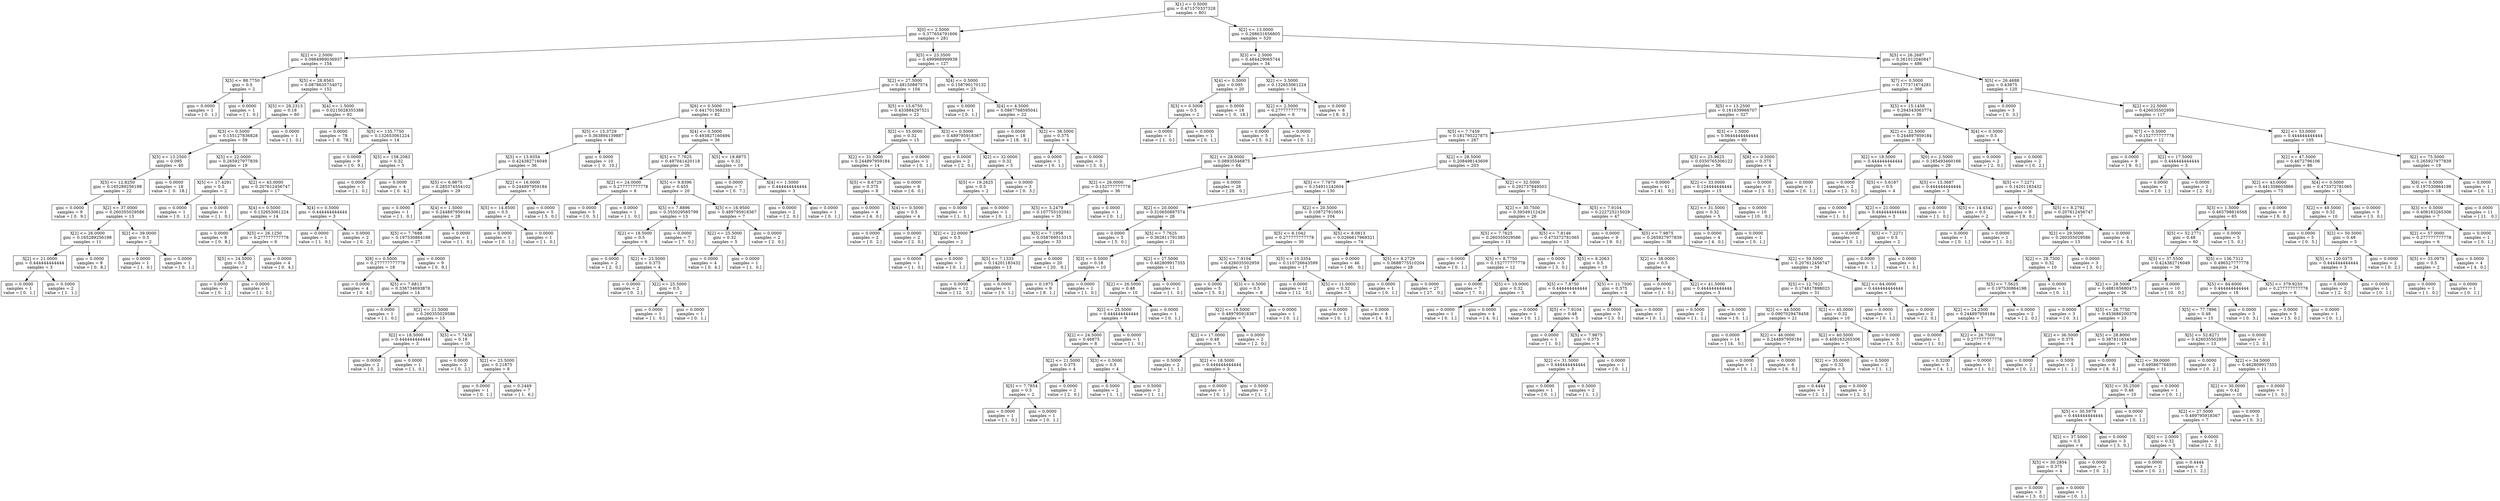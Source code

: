 digraph Tree {
0 [label="X[1] <= 0.5000\ngini = 0.471570337328\nsamples = 801", shape="box"] ;
1 [label="X[0] <= 2.5000\ngini = 0.377654791606\nsamples = 281", shape="box"] ;
0 -> 1 ;
2 [label="X[2] <= 2.5000\ngini = 0.0984989036937\nsamples = 154", shape="box"] ;
1 -> 2 ;
3 [label="X[5] <= 88.7750\ngini = 0.5\nsamples = 2", shape="box"] ;
2 -> 3 ;
4 [label="gini = 0.0000\nsamples = 1\nvalue = [ 0.  1.]", shape="box"] ;
3 -> 4 ;
5 [label="gini = 0.0000\nsamples = 1\nvalue = [ 1.  0.]", shape="box"] ;
3 -> 5 ;
6 [label="X[5] <= 28.8563\ngini = 0.0878635734072\nsamples = 152", shape="box"] ;
2 -> 6 ;
7 [label="X[5] <= 28.2313\ngini = 0.18\nsamples = 60", shape="box"] ;
6 -> 7 ;
8 [label="X[3] <= 0.5000\ngini = 0.155127836828\nsamples = 59", shape="box"] ;
7 -> 8 ;
9 [label="X[5] <= 13.2500\ngini = 0.095\nsamples = 40", shape="box"] ;
8 -> 9 ;
10 [label="X[5] <= 12.8250\ngini = 0.165289256198\nsamples = 22", shape="box"] ;
9 -> 10 ;
11 [label="gini = 0.0000\nsamples = 9\nvalue = [ 0.  9.]", shape="box"] ;
10 -> 11 ;
12 [label="X[2] <= 37.0000\ngini = 0.260355029586\nsamples = 13", shape="box"] ;
10 -> 12 ;
13 [label="X[2] <= 26.0000\ngini = 0.165289256198\nsamples = 11", shape="box"] ;
12 -> 13 ;
14 [label="X[2] <= 21.0000\ngini = 0.444444444444\nsamples = 3", shape="box"] ;
13 -> 14 ;
15 [label="gini = 0.0000\nsamples = 1\nvalue = [ 0.  1.]", shape="box"] ;
14 -> 15 ;
16 [label="gini = 0.5000\nsamples = 2\nvalue = [ 1.  1.]", shape="box"] ;
14 -> 16 ;
17 [label="gini = 0.0000\nsamples = 8\nvalue = [ 0.  8.]", shape="box"] ;
13 -> 17 ;
18 [label="X[2] <= 39.0000\ngini = 0.5\nsamples = 2", shape="box"] ;
12 -> 18 ;
19 [label="gini = 0.0000\nsamples = 1\nvalue = [ 1.  0.]", shape="box"] ;
18 -> 19 ;
20 [label="gini = 0.0000\nsamples = 1\nvalue = [ 0.  1.]", shape="box"] ;
18 -> 20 ;
21 [label="gini = 0.0000\nsamples = 18\nvalue = [  0.  18.]", shape="box"] ;
9 -> 21 ;
22 [label="X[5] <= 22.0000\ngini = 0.265927977839\nsamples = 19", shape="box"] ;
8 -> 22 ;
23 [label="X[5] <= 17.4291\ngini = 0.5\nsamples = 2", shape="box"] ;
22 -> 23 ;
24 [label="gini = 0.0000\nsamples = 1\nvalue = [ 0.  1.]", shape="box"] ;
23 -> 24 ;
25 [label="gini = 0.0000\nsamples = 1\nvalue = [ 1.  0.]", shape="box"] ;
23 -> 25 ;
26 [label="X[2] <= 43.0000\ngini = 0.207612456747\nsamples = 17", shape="box"] ;
22 -> 26 ;
27 [label="X[4] <= 0.5000\ngini = 0.132653061224\nsamples = 14", shape="box"] ;
26 -> 27 ;
28 [label="gini = 0.0000\nsamples = 8\nvalue = [ 0.  8.]", shape="box"] ;
27 -> 28 ;
29 [label="X[5] <= 26.1250\ngini = 0.277777777778\nsamples = 6", shape="box"] ;
27 -> 29 ;
30 [label="X[5] <= 24.5000\ngini = 0.5\nsamples = 2", shape="box"] ;
29 -> 30 ;
31 [label="gini = 0.0000\nsamples = 1\nvalue = [ 0.  1.]", shape="box"] ;
30 -> 31 ;
32 [label="gini = 0.0000\nsamples = 1\nvalue = [ 1.  0.]", shape="box"] ;
30 -> 32 ;
33 [label="gini = 0.0000\nsamples = 4\nvalue = [ 0.  4.]", shape="box"] ;
29 -> 33 ;
34 [label="X[4] <= 0.5000\ngini = 0.444444444444\nsamples = 3", shape="box"] ;
26 -> 34 ;
35 [label="gini = 0.0000\nsamples = 1\nvalue = [ 1.  0.]", shape="box"] ;
34 -> 35 ;
36 [label="gini = 0.0000\nsamples = 2\nvalue = [ 0.  2.]", shape="box"] ;
34 -> 36 ;
37 [label="gini = 0.0000\nsamples = 1\nvalue = [ 1.  0.]", shape="box"] ;
7 -> 37 ;
38 [label="X[4] <= 1.5000\ngini = 0.0215028355388\nsamples = 92", shape="box"] ;
6 -> 38 ;
39 [label="gini = 0.0000\nsamples = 78\nvalue = [  0.  78.]", shape="box"] ;
38 -> 39 ;
40 [label="X[5] <= 135.7750\ngini = 0.132653061224\nsamples = 14", shape="box"] ;
38 -> 40 ;
41 [label="gini = 0.0000\nsamples = 9\nvalue = [ 0.  9.]", shape="box"] ;
40 -> 41 ;
42 [label="X[5] <= 158.2083\ngini = 0.32\nsamples = 5", shape="box"] ;
40 -> 42 ;
43 [label="gini = 0.0000\nsamples = 1\nvalue = [ 1.  0.]", shape="box"] ;
42 -> 43 ;
44 [label="gini = 0.0000\nsamples = 4\nvalue = [ 0.  4.]", shape="box"] ;
42 -> 44 ;
45 [label="X[5] <= 23.3500\ngini = 0.499968999938\nsamples = 127", shape="box"] ;
1 -> 45 ;
46 [label="X[2] <= 27.5000\ngini = 0.48150887574\nsamples = 104", shape="box"] ;
45 -> 46 ;
47 [label="X[6] <= 0.5000\ngini = 0.441701368233\nsamples = 82", shape="box"] ;
46 -> 47 ;
48 [label="X[5] <= 15.3729\ngini = 0.363894139887\nsamples = 46", shape="box"] ;
47 -> 48 ;
49 [label="X[5] <= 13.9354\ngini = 0.424382716049\nsamples = 36", shape="box"] ;
48 -> 49 ;
50 [label="X[5] <= 6.9875\ngini = 0.285374554102\nsamples = 29", shape="box"] ;
49 -> 50 ;
51 [label="gini = 0.0000\nsamples = 1\nvalue = [ 1.  0.]", shape="box"] ;
50 -> 51 ;
52 [label="X[4] <= 1.5000\ngini = 0.244897959184\nsamples = 28", shape="box"] ;
50 -> 52 ;
53 [label="X[5] <= 7.7688\ngini = 0.197530864198\nsamples = 27", shape="box"] ;
52 -> 53 ;
54 [label="X[8] <= 0.5000\ngini = 0.277777777778\nsamples = 18", shape="box"] ;
53 -> 54 ;
55 [label="gini = 0.0000\nsamples = 4\nvalue = [ 0.  4.]", shape="box"] ;
54 -> 55 ;
56 [label="X[5] <= 7.6813\ngini = 0.336734693878\nsamples = 14", shape="box"] ;
54 -> 56 ;
57 [label="gini = 0.0000\nsamples = 1\nvalue = [ 1.  0.]", shape="box"] ;
56 -> 57 ;
58 [label="X[2] <= 21.5000\ngini = 0.260355029586\nsamples = 13", shape="box"] ;
56 -> 58 ;
59 [label="X[2] <= 18.5000\ngini = 0.444444444444\nsamples = 3", shape="box"] ;
58 -> 59 ;
60 [label="gini = 0.0000\nsamples = 2\nvalue = [ 0.  2.]", shape="box"] ;
59 -> 60 ;
61 [label="gini = 0.0000\nsamples = 1\nvalue = [ 1.  0.]", shape="box"] ;
59 -> 61 ;
62 [label="X[5] <= 7.7438\ngini = 0.18\nsamples = 10", shape="box"] ;
58 -> 62 ;
63 [label="gini = 0.0000\nsamples = 2\nvalue = [ 0.  2.]", shape="box"] ;
62 -> 63 ;
64 [label="X[2] <= 23.5000\ngini = 0.21875\nsamples = 8", shape="box"] ;
62 -> 64 ;
65 [label="gini = 0.0000\nsamples = 1\nvalue = [ 0.  1.]", shape="box"] ;
64 -> 65 ;
66 [label="gini = 0.2449\nsamples = 7\nvalue = [ 1.  6.]", shape="box"] ;
64 -> 66 ;
67 [label="gini = 0.0000\nsamples = 9\nvalue = [ 0.  9.]", shape="box"] ;
53 -> 67 ;
68 [label="gini = 0.0000\nsamples = 1\nvalue = [ 1.  0.]", shape="box"] ;
52 -> 68 ;
69 [label="X[2] <= 16.0000\ngini = 0.244897959184\nsamples = 7", shape="box"] ;
49 -> 69 ;
70 [label="X[5] <= 14.8500\ngini = 0.5\nsamples = 2", shape="box"] ;
69 -> 70 ;
71 [label="gini = 0.0000\nsamples = 1\nvalue = [ 0.  1.]", shape="box"] ;
70 -> 71 ;
72 [label="gini = 0.0000\nsamples = 1\nvalue = [ 1.  0.]", shape="box"] ;
70 -> 72 ;
73 [label="gini = 0.0000\nsamples = 5\nvalue = [ 5.  0.]", shape="box"] ;
69 -> 73 ;
74 [label="gini = 0.0000\nsamples = 10\nvalue = [  0.  10.]", shape="box"] ;
48 -> 74 ;
75 [label="X[4] <= 0.5000\ngini = 0.493827160494\nsamples = 36", shape="box"] ;
47 -> 75 ;
76 [label="X[5] <= 7.7625\ngini = 0.497041420118\nsamples = 26", shape="box"] ;
75 -> 76 ;
77 [label="X[2] <= 24.0000\ngini = 0.277777777778\nsamples = 6", shape="box"] ;
76 -> 77 ;
78 [label="gini = 0.0000\nsamples = 5\nvalue = [ 0.  5.]", shape="box"] ;
77 -> 78 ;
79 [label="gini = 0.0000\nsamples = 1\nvalue = [ 1.  0.]", shape="box"] ;
77 -> 79 ;
80 [label="X[5] <= 9.8396\ngini = 0.455\nsamples = 20", shape="box"] ;
76 -> 80 ;
81 [label="X[5] <= 7.8896\ngini = 0.355029585799\nsamples = 13", shape="box"] ;
80 -> 81 ;
82 [label="X[2] <= 18.5000\ngini = 0.5\nsamples = 6", shape="box"] ;
81 -> 82 ;
83 [label="gini = 0.0000\nsamples = 2\nvalue = [ 2.  0.]", shape="box"] ;
82 -> 83 ;
84 [label="X[2] <= 23.5000\ngini = 0.375\nsamples = 4", shape="box"] ;
82 -> 84 ;
85 [label="gini = 0.0000\nsamples = 2\nvalue = [ 0.  2.]", shape="box"] ;
84 -> 85 ;
86 [label="X[2] <= 25.5000\ngini = 0.5\nsamples = 2", shape="box"] ;
84 -> 86 ;
87 [label="gini = 0.0000\nsamples = 1\nvalue = [ 1.  0.]", shape="box"] ;
86 -> 87 ;
88 [label="gini = 0.0000\nsamples = 1\nvalue = [ 0.  1.]", shape="box"] ;
86 -> 88 ;
89 [label="gini = 0.0000\nsamples = 7\nvalue = [ 7.  0.]", shape="box"] ;
81 -> 89 ;
90 [label="X[5] <= 16.9500\ngini = 0.489795918367\nsamples = 7", shape="box"] ;
80 -> 90 ;
91 [label="X[2] <= 25.5000\ngini = 0.32\nsamples = 5", shape="box"] ;
90 -> 91 ;
92 [label="gini = 0.0000\nsamples = 4\nvalue = [ 0.  4.]", shape="box"] ;
91 -> 92 ;
93 [label="gini = 0.0000\nsamples = 1\nvalue = [ 1.  0.]", shape="box"] ;
91 -> 93 ;
94 [label="gini = 0.0000\nsamples = 2\nvalue = [ 2.  0.]", shape="box"] ;
90 -> 94 ;
95 [label="X[5] <= 18.8875\ngini = 0.32\nsamples = 10", shape="box"] ;
75 -> 95 ;
96 [label="gini = 0.0000\nsamples = 7\nvalue = [ 0.  7.]", shape="box"] ;
95 -> 96 ;
97 [label="X[4] <= 1.5000\ngini = 0.444444444444\nsamples = 3", shape="box"] ;
95 -> 97 ;
98 [label="gini = 0.0000\nsamples = 2\nvalue = [ 2.  0.]", shape="box"] ;
97 -> 98 ;
99 [label="gini = 0.0000\nsamples = 1\nvalue = [ 0.  1.]", shape="box"] ;
97 -> 99 ;
100 [label="X[5] <= 15.6750\ngini = 0.433884297521\nsamples = 22", shape="box"] ;
46 -> 100 ;
101 [label="X[2] <= 55.0000\ngini = 0.32\nsamples = 15", shape="box"] ;
100 -> 101 ;
102 [label="X[2] <= 31.5000\ngini = 0.244897959184\nsamples = 14", shape="box"] ;
101 -> 102 ;
103 [label="X[5] <= 8.6729\ngini = 0.375\nsamples = 8", shape="box"] ;
102 -> 103 ;
104 [label="gini = 0.0000\nsamples = 4\nvalue = [ 4.  0.]", shape="box"] ;
103 -> 104 ;
105 [label="X[4] <= 0.5000\ngini = 0.5\nsamples = 4", shape="box"] ;
103 -> 105 ;
106 [label="gini = 0.0000\nsamples = 2\nvalue = [ 0.  2.]", shape="box"] ;
105 -> 106 ;
107 [label="gini = 0.0000\nsamples = 2\nvalue = [ 2.  0.]", shape="box"] ;
105 -> 107 ;
108 [label="gini = 0.0000\nsamples = 6\nvalue = [ 6.  0.]", shape="box"] ;
102 -> 108 ;
109 [label="gini = 0.0000\nsamples = 1\nvalue = [ 0.  1.]", shape="box"] ;
101 -> 109 ;
110 [label="X[3] <= 0.5000\ngini = 0.489795918367\nsamples = 7", shape="box"] ;
100 -> 110 ;
111 [label="gini = 0.0000\nsamples = 2\nvalue = [ 2.  0.]", shape="box"] ;
110 -> 111 ;
112 [label="X[2] <= 32.0000\ngini = 0.32\nsamples = 5", shape="box"] ;
110 -> 112 ;
113 [label="X[5] <= 19.2625\ngini = 0.5\nsamples = 2", shape="box"] ;
112 -> 113 ;
114 [label="gini = 0.0000\nsamples = 1\nvalue = [ 1.  0.]", shape="box"] ;
113 -> 114 ;
115 [label="gini = 0.0000\nsamples = 1\nvalue = [ 0.  1.]", shape="box"] ;
113 -> 115 ;
116 [label="gini = 0.0000\nsamples = 3\nvalue = [ 0.  3.]", shape="box"] ;
112 -> 116 ;
117 [label="X[4] <= 0.5000\ngini = 0.158790170132\nsamples = 23", shape="box"] ;
45 -> 117 ;
118 [label="gini = 0.0000\nsamples = 1\nvalue = [ 0.  1.]", shape="box"] ;
117 -> 118 ;
119 [label="X[4] <= 4.5000\ngini = 0.0867768595041\nsamples = 22", shape="box"] ;
117 -> 119 ;
120 [label="gini = 0.0000\nsamples = 18\nvalue = [ 18.   0.]", shape="box"] ;
119 -> 120 ;
121 [label="X[2] <= 38.5000\ngini = 0.375\nsamples = 4", shape="box"] ;
119 -> 121 ;
122 [label="gini = 0.0000\nsamples = 1\nvalue = [ 0.  1.]", shape="box"] ;
121 -> 122 ;
123 [label="gini = 0.0000\nsamples = 3\nvalue = [ 3.  0.]", shape="box"] ;
121 -> 123 ;
124 [label="X[2] <= 13.0000\ngini = 0.298631656805\nsamples = 520", shape="box"] ;
0 -> 124 ;
125 [label="X[3] <= 2.5000\ngini = 0.484429065744\nsamples = 34", shape="box"] ;
124 -> 125 ;
126 [label="X[4] <= 0.5000\ngini = 0.095\nsamples = 20", shape="box"] ;
125 -> 126 ;
127 [label="X[3] <= 0.5000\ngini = 0.5\nsamples = 2", shape="box"] ;
126 -> 127 ;
128 [label="gini = 0.0000\nsamples = 1\nvalue = [ 1.  0.]", shape="box"] ;
127 -> 128 ;
129 [label="gini = 0.0000\nsamples = 1\nvalue = [ 0.  1.]", shape="box"] ;
127 -> 129 ;
130 [label="gini = 0.0000\nsamples = 18\nvalue = [  0.  18.]", shape="box"] ;
126 -> 130 ;
131 [label="X[2] <= 3.5000\ngini = 0.132653061224\nsamples = 14", shape="box"] ;
125 -> 131 ;
132 [label="X[2] <= 2.5000\ngini = 0.277777777778\nsamples = 6", shape="box"] ;
131 -> 132 ;
133 [label="gini = 0.0000\nsamples = 5\nvalue = [ 5.  0.]", shape="box"] ;
132 -> 133 ;
134 [label="gini = 0.0000\nsamples = 1\nvalue = [ 0.  1.]", shape="box"] ;
132 -> 134 ;
135 [label="gini = 0.0000\nsamples = 8\nvalue = [ 8.  0.]", shape="box"] ;
131 -> 135 ;
136 [label="X[5] <= 26.2687\ngini = 0.261012040847\nsamples = 486", shape="box"] ;
124 -> 136 ;
137 [label="X[7] <= 0.5000\ngini = 0.177371674281\nsamples = 366", shape="box"] ;
136 -> 137 ;
138 [label="X[5] <= 13.2500\ngini = 0.161639966707\nsamples = 327", shape="box"] ;
137 -> 138 ;
139 [label="X[5] <= 7.7459\ngini = 0.181795227875\nsamples = 267", shape="box"] ;
138 -> 139 ;
140 [label="X[2] <= 28.0000\ngini = 0.08935546875\nsamples = 64", shape="box"] ;
139 -> 140 ;
141 [label="X[2] <= 26.0000\ngini = 0.152777777778\nsamples = 36", shape="box"] ;
140 -> 141 ;
142 [label="X[5] <= 3.2479\ngini = 0.107755102041\nsamples = 35", shape="box"] ;
141 -> 142 ;
143 [label="X[2] <= 22.0000\ngini = 0.5\nsamples = 2", shape="box"] ;
142 -> 143 ;
144 [label="gini = 0.0000\nsamples = 1\nvalue = [ 1.  0.]", shape="box"] ;
143 -> 144 ;
145 [label="gini = 0.0000\nsamples = 1\nvalue = [ 0.  1.]", shape="box"] ;
143 -> 145 ;
146 [label="X[5] <= 7.1958\ngini = 0.058769513315\nsamples = 33", shape="box"] ;
142 -> 146 ;
147 [label="X[5] <= 7.1333\ngini = 0.14201183432\nsamples = 13", shape="box"] ;
146 -> 147 ;
148 [label="gini = 0.0000\nsamples = 12\nvalue = [ 12.   0.]", shape="box"] ;
147 -> 148 ;
149 [label="gini = 0.0000\nsamples = 1\nvalue = [ 0.  1.]", shape="box"] ;
147 -> 149 ;
150 [label="gini = 0.0000\nsamples = 20\nvalue = [ 20.   0.]", shape="box"] ;
146 -> 150 ;
151 [label="gini = 0.0000\nsamples = 1\nvalue = [ 0.  1.]", shape="box"] ;
141 -> 151 ;
152 [label="gini = 0.0000\nsamples = 28\nvalue = [ 28.   0.]", shape="box"] ;
140 -> 152 ;
153 [label="X[2] <= 28.5000\ngini = 0.208498143609\nsamples = 203", shape="box"] ;
139 -> 153 ;
154 [label="X[5] <= 7.7979\ngini = 0.154911242604\nsamples = 130", shape="box"] ;
153 -> 154 ;
155 [label="X[2] <= 20.0000\ngini = 0.310650887574\nsamples = 26", shape="box"] ;
154 -> 155 ;
156 [label="gini = 0.0000\nsamples = 5\nvalue = [ 5.  0.]", shape="box"] ;
155 -> 156 ;
157 [label="X[5] <= 7.7625\ngini = 0.362811791383\nsamples = 21", shape="box"] ;
155 -> 157 ;
158 [label="X[3] <= 0.5000\ngini = 0.18\nsamples = 10", shape="box"] ;
157 -> 158 ;
159 [label="gini = 0.1975\nsamples = 9\nvalue = [ 8.  1.]", shape="box"] ;
158 -> 159 ;
160 [label="gini = 0.0000\nsamples = 1\nvalue = [ 1.  0.]", shape="box"] ;
158 -> 160 ;
161 [label="X[2] <= 27.5000\ngini = 0.462809917355\nsamples = 11", shape="box"] ;
157 -> 161 ;
162 [label="X[2] <= 26.5000\ngini = 0.48\nsamples = 10", shape="box"] ;
161 -> 162 ;
163 [label="X[2] <= 25.5000\ngini = 0.444444444444\nsamples = 9", shape="box"] ;
162 -> 163 ;
164 [label="X[2] <= 24.5000\ngini = 0.46875\nsamples = 8", shape="box"] ;
163 -> 164 ;
165 [label="X[2] <= 21.5000\ngini = 0.375\nsamples = 4", shape="box"] ;
164 -> 165 ;
166 [label="X[5] <= 7.7854\ngini = 0.5\nsamples = 2", shape="box"] ;
165 -> 166 ;
167 [label="gini = 0.0000\nsamples = 1\nvalue = [ 1.  0.]", shape="box"] ;
166 -> 167 ;
168 [label="gini = 0.0000\nsamples = 1\nvalue = [ 0.  1.]", shape="box"] ;
166 -> 168 ;
169 [label="gini = 0.0000\nsamples = 2\nvalue = [ 2.  0.]", shape="box"] ;
165 -> 169 ;
170 [label="X[3] <= 0.5000\ngini = 0.5\nsamples = 4", shape="box"] ;
164 -> 170 ;
171 [label="gini = 0.5000\nsamples = 2\nvalue = [ 1.  1.]", shape="box"] ;
170 -> 171 ;
172 [label="gini = 0.5000\nsamples = 2\nvalue = [ 1.  1.]", shape="box"] ;
170 -> 172 ;
173 [label="gini = 0.0000\nsamples = 1\nvalue = [ 1.  0.]", shape="box"] ;
163 -> 173 ;
174 [label="gini = 0.0000\nsamples = 1\nvalue = [ 0.  1.]", shape="box"] ;
162 -> 174 ;
175 [label="gini = 0.0000\nsamples = 1\nvalue = [ 1.  0.]", shape="box"] ;
161 -> 175 ;
176 [label="X[2] <= 20.5000\ngini = 0.108727810651\nsamples = 104", shape="box"] ;
154 -> 176 ;
177 [label="X[5] <= 8.1042\ngini = 0.277777777778\nsamples = 30", shape="box"] ;
176 -> 177 ;
178 [label="X[5] <= 7.9104\ngini = 0.426035502959\nsamples = 13", shape="box"] ;
177 -> 178 ;
179 [label="gini = 0.0000\nsamples = 5\nvalue = [ 5.  0.]", shape="box"] ;
178 -> 179 ;
180 [label="X[3] <= 0.5000\ngini = 0.5\nsamples = 8", shape="box"] ;
178 -> 180 ;
181 [label="X[2] <= 19.5000\ngini = 0.489795918367\nsamples = 7", shape="box"] ;
180 -> 181 ;
182 [label="X[2] <= 17.0000\ngini = 0.48\nsamples = 5", shape="box"] ;
181 -> 182 ;
183 [label="gini = 0.5000\nsamples = 2\nvalue = [ 1.  1.]", shape="box"] ;
182 -> 183 ;
184 [label="X[2] <= 18.5000\ngini = 0.444444444444\nsamples = 3", shape="box"] ;
182 -> 184 ;
185 [label="gini = 0.0000\nsamples = 1\nvalue = [ 0.  1.]", shape="box"] ;
184 -> 185 ;
186 [label="gini = 0.5000\nsamples = 2\nvalue = [ 1.  1.]", shape="box"] ;
184 -> 186 ;
187 [label="gini = 0.0000\nsamples = 2\nvalue = [ 2.  0.]", shape="box"] ;
181 -> 187 ;
188 [label="gini = 0.0000\nsamples = 1\nvalue = [ 0.  1.]", shape="box"] ;
180 -> 188 ;
189 [label="X[5] <= 10.3354\ngini = 0.110726643599\nsamples = 17", shape="box"] ;
177 -> 189 ;
190 [label="gini = 0.0000\nsamples = 12\nvalue = [ 12.   0.]", shape="box"] ;
189 -> 190 ;
191 [label="X[5] <= 11.0000\ngini = 0.32\nsamples = 5", shape="box"] ;
189 -> 191 ;
192 [label="gini = 0.0000\nsamples = 1\nvalue = [ 0.  1.]", shape="box"] ;
191 -> 192 ;
193 [label="gini = 0.0000\nsamples = 4\nvalue = [ 4.  0.]", shape="box"] ;
191 -> 193 ;
194 [label="X[5] <= 8.0813\ngini = 0.0266617969321\nsamples = 74", shape="box"] ;
176 -> 194 ;
195 [label="gini = 0.0000\nsamples = 46\nvalue = [ 46.   0.]", shape="box"] ;
194 -> 195 ;
196 [label="X[5] <= 8.2729\ngini = 0.0688775510204\nsamples = 28", shape="box"] ;
194 -> 196 ;
197 [label="gini = 0.0000\nsamples = 1\nvalue = [ 0.  1.]", shape="box"] ;
196 -> 197 ;
198 [label="gini = 0.0000\nsamples = 27\nvalue = [ 27.   0.]", shape="box"] ;
196 -> 198 ;
199 [label="X[2] <= 32.5000\ngini = 0.292737849503\nsamples = 73", shape="box"] ;
153 -> 199 ;
200 [label="X[2] <= 30.7500\ngini = 0.39349112426\nsamples = 26", shape="box"] ;
199 -> 200 ;
201 [label="X[5] <= 7.7625\ngini = 0.260355029586\nsamples = 13", shape="box"] ;
200 -> 201 ;
202 [label="gini = 0.0000\nsamples = 1\nvalue = [ 0.  1.]", shape="box"] ;
201 -> 202 ;
203 [label="X[5] <= 8.7750\ngini = 0.152777777778\nsamples = 12", shape="box"] ;
201 -> 203 ;
204 [label="gini = 0.0000\nsamples = 7\nvalue = [ 7.  0.]", shape="box"] ;
203 -> 204 ;
205 [label="X[5] <= 10.0000\ngini = 0.32\nsamples = 5", shape="box"] ;
203 -> 205 ;
206 [label="gini = 0.0000\nsamples = 1\nvalue = [ 0.  1.]", shape="box"] ;
205 -> 206 ;
207 [label="gini = 0.0000\nsamples = 4\nvalue = [ 4.  0.]", shape="box"] ;
205 -> 207 ;
208 [label="X[5] <= 7.8146\ngini = 0.473372781065\nsamples = 13", shape="box"] ;
200 -> 208 ;
209 [label="gini = 0.0000\nsamples = 3\nvalue = [ 3.  0.]", shape="box"] ;
208 -> 209 ;
210 [label="X[5] <= 8.2063\ngini = 0.5\nsamples = 10", shape="box"] ;
208 -> 210 ;
211 [label="X[5] <= 7.8750\ngini = 0.444444444444\nsamples = 6", shape="box"] ;
210 -> 211 ;
212 [label="gini = 0.0000\nsamples = 1\nvalue = [ 0.  1.]", shape="box"] ;
211 -> 212 ;
213 [label="X[5] <= 7.9104\ngini = 0.48\nsamples = 5", shape="box"] ;
211 -> 213 ;
214 [label="gini = 0.0000\nsamples = 1\nvalue = [ 1.  0.]", shape="box"] ;
213 -> 214 ;
215 [label="X[5] <= 7.9875\ngini = 0.375\nsamples = 4", shape="box"] ;
213 -> 215 ;
216 [label="X[2] <= 31.5000\ngini = 0.444444444444\nsamples = 3", shape="box"] ;
215 -> 216 ;
217 [label="gini = 0.0000\nsamples = 1\nvalue = [ 0.  1.]", shape="box"] ;
216 -> 217 ;
218 [label="gini = 0.5000\nsamples = 2\nvalue = [ 1.  1.]", shape="box"] ;
216 -> 218 ;
219 [label="gini = 0.0000\nsamples = 1\nvalue = [ 0.  1.]", shape="box"] ;
215 -> 219 ;
220 [label="X[5] <= 11.7500\ngini = 0.375\nsamples = 4", shape="box"] ;
210 -> 220 ;
221 [label="gini = 0.0000\nsamples = 3\nvalue = [ 3.  0.]", shape="box"] ;
220 -> 221 ;
222 [label="gini = 0.0000\nsamples = 1\nvalue = [ 0.  1.]", shape="box"] ;
220 -> 222 ;
223 [label="X[5] <= 7.9104\ngini = 0.222725215029\nsamples = 47", shape="box"] ;
199 -> 223 ;
224 [label="gini = 0.0000\nsamples = 9\nvalue = [ 9.  0.]", shape="box"] ;
223 -> 224 ;
225 [label="X[5] <= 7.9875\ngini = 0.265927977839\nsamples = 38", shape="box"] ;
223 -> 225 ;
226 [label="X[2] <= 38.0000\ngini = 0.5\nsamples = 4", shape="box"] ;
225 -> 226 ;
227 [label="gini = 0.0000\nsamples = 1\nvalue = [ 1.  0.]", shape="box"] ;
226 -> 227 ;
228 [label="X[2] <= 41.5000\ngini = 0.444444444444\nsamples = 3", shape="box"] ;
226 -> 228 ;
229 [label="gini = 0.5000\nsamples = 2\nvalue = [ 1.  1.]", shape="box"] ;
228 -> 229 ;
230 [label="gini = 0.0000\nsamples = 1\nvalue = [ 0.  1.]", shape="box"] ;
228 -> 230 ;
231 [label="X[2] <= 59.5000\ngini = 0.207612456747\nsamples = 34", shape="box"] ;
225 -> 231 ;
232 [label="X[5] <= 12.7625\ngini = 0.174817898023\nsamples = 31", shape="box"] ;
231 -> 232 ;
233 [label="X[2] <= 44.5000\ngini = 0.0907029478458\nsamples = 21", shape="box"] ;
232 -> 233 ;
234 [label="gini = 0.0000\nsamples = 14\nvalue = [ 14.   0.]", shape="box"] ;
233 -> 234 ;
235 [label="X[2] <= 46.0000\ngini = 0.244897959184\nsamples = 7", shape="box"] ;
233 -> 235 ;
236 [label="gini = 0.0000\nsamples = 1\nvalue = [ 0.  1.]", shape="box"] ;
235 -> 236 ;
237 [label="gini = 0.0000\nsamples = 6\nvalue = [ 6.  0.]", shape="box"] ;
235 -> 237 ;
238 [label="X[2] <= 45.0000\ngini = 0.32\nsamples = 10", shape="box"] ;
232 -> 238 ;
239 [label="X[2] <= 40.5000\ngini = 0.408163265306\nsamples = 7", shape="box"] ;
238 -> 239 ;
240 [label="X[2] <= 35.0000\ngini = 0.32\nsamples = 5", shape="box"] ;
239 -> 240 ;
241 [label="gini = 0.4444\nsamples = 3\nvalue = [ 2.  1.]", shape="box"] ;
240 -> 241 ;
242 [label="gini = 0.0000\nsamples = 2\nvalue = [ 2.  0.]", shape="box"] ;
240 -> 242 ;
243 [label="gini = 0.5000\nsamples = 2\nvalue = [ 1.  1.]", shape="box"] ;
239 -> 243 ;
244 [label="gini = 0.0000\nsamples = 3\nvalue = [ 3.  0.]", shape="box"] ;
238 -> 244 ;
245 [label="X[2] <= 64.0000\ngini = 0.444444444444\nsamples = 3", shape="box"] ;
231 -> 245 ;
246 [label="gini = 0.0000\nsamples = 1\nvalue = [ 0.  1.]", shape="box"] ;
245 -> 246 ;
247 [label="gini = 0.0000\nsamples = 2\nvalue = [ 2.  0.]", shape="box"] ;
245 -> 247 ;
248 [label="X[3] <= 1.5000\ngini = 0.0644444444444\nsamples = 60", shape="box"] ;
138 -> 248 ;
249 [label="X[5] <= 25.9625\ngini = 0.0350765306122\nsamples = 56", shape="box"] ;
248 -> 249 ;
250 [label="gini = 0.0000\nsamples = 41\nvalue = [ 41.   0.]", shape="box"] ;
249 -> 250 ;
251 [label="X[2] <= 33.0000\ngini = 0.124444444444\nsamples = 15", shape="box"] ;
249 -> 251 ;
252 [label="X[2] <= 31.5000\ngini = 0.32\nsamples = 5", shape="box"] ;
251 -> 252 ;
253 [label="gini = 0.0000\nsamples = 4\nvalue = [ 4.  0.]", shape="box"] ;
252 -> 253 ;
254 [label="gini = 0.0000\nsamples = 1\nvalue = [ 0.  1.]", shape="box"] ;
252 -> 254 ;
255 [label="gini = 0.0000\nsamples = 10\nvalue = [ 10.   0.]", shape="box"] ;
251 -> 255 ;
256 [label="X[8] <= 0.5000\ngini = 0.375\nsamples = 4", shape="box"] ;
248 -> 256 ;
257 [label="gini = 0.0000\nsamples = 3\nvalue = [ 3.  0.]", shape="box"] ;
256 -> 257 ;
258 [label="gini = 0.0000\nsamples = 1\nvalue = [ 0.  1.]", shape="box"] ;
256 -> 258 ;
259 [label="X[5] <= 15.1458\ngini = 0.294543063774\nsamples = 39", shape="box"] ;
137 -> 259 ;
260 [label="X[2] <= 22.5000\ngini = 0.244897959184\nsamples = 35", shape="box"] ;
259 -> 260 ;
261 [label="X[2] <= 18.5000\ngini = 0.444444444444\nsamples = 6", shape="box"] ;
260 -> 261 ;
262 [label="gini = 0.0000\nsamples = 2\nvalue = [ 2.  0.]", shape="box"] ;
261 -> 262 ;
263 [label="X[5] <= 5.6187\ngini = 0.5\nsamples = 4", shape="box"] ;
261 -> 263 ;
264 [label="gini = 0.0000\nsamples = 1\nvalue = [ 1.  0.]", shape="box"] ;
263 -> 264 ;
265 [label="X[2] <= 21.0000\ngini = 0.444444444444\nsamples = 3", shape="box"] ;
263 -> 265 ;
266 [label="gini = 0.0000\nsamples = 1\nvalue = [ 0.  1.]", shape="box"] ;
265 -> 266 ;
267 [label="X[5] <= 7.2271\ngini = 0.5\nsamples = 2", shape="box"] ;
265 -> 267 ;
268 [label="gini = 0.0000\nsamples = 1\nvalue = [ 0.  1.]", shape="box"] ;
267 -> 268 ;
269 [label="gini = 0.0000\nsamples = 1\nvalue = [ 1.  0.]", shape="box"] ;
267 -> 269 ;
270 [label="X[0] <= 2.5000\ngini = 0.185493460166\nsamples = 29", shape="box"] ;
260 -> 270 ;
271 [label="X[5] <= 13.3687\ngini = 0.444444444444\nsamples = 3", shape="box"] ;
270 -> 271 ;
272 [label="gini = 0.0000\nsamples = 1\nvalue = [ 1.  0.]", shape="box"] ;
271 -> 272 ;
273 [label="X[5] <= 14.4542\ngini = 0.5\nsamples = 2", shape="box"] ;
271 -> 273 ;
274 [label="gini = 0.0000\nsamples = 1\nvalue = [ 0.  1.]", shape="box"] ;
273 -> 274 ;
275 [label="gini = 0.0000\nsamples = 1\nvalue = [ 1.  0.]", shape="box"] ;
273 -> 275 ;
276 [label="X[5] <= 7.2271\ngini = 0.14201183432\nsamples = 26", shape="box"] ;
270 -> 276 ;
277 [label="gini = 0.0000\nsamples = 9\nvalue = [ 9.  0.]", shape="box"] ;
276 -> 277 ;
278 [label="X[5] <= 8.2792\ngini = 0.207612456747\nsamples = 17", shape="box"] ;
276 -> 278 ;
279 [label="X[2] <= 29.5000\ngini = 0.260355029586\nsamples = 13", shape="box"] ;
278 -> 279 ;
280 [label="X[2] <= 28.7500\ngini = 0.32\nsamples = 10", shape="box"] ;
279 -> 280 ;
281 [label="X[5] <= 7.5625\ngini = 0.197530864198\nsamples = 9", shape="box"] ;
280 -> 281 ;
282 [label="X[2] <= 24.2500\ngini = 0.244897959184\nsamples = 7", shape="box"] ;
281 -> 282 ;
283 [label="gini = 0.0000\nsamples = 1\nvalue = [ 1.  0.]", shape="box"] ;
282 -> 283 ;
284 [label="X[2] <= 26.7500\ngini = 0.277777777778\nsamples = 6", shape="box"] ;
282 -> 284 ;
285 [label="gini = 0.3200\nsamples = 5\nvalue = [ 4.  1.]", shape="box"] ;
284 -> 285 ;
286 [label="gini = 0.0000\nsamples = 1\nvalue = [ 1.  0.]", shape="box"] ;
284 -> 286 ;
287 [label="gini = 0.0000\nsamples = 2\nvalue = [ 2.  0.]", shape="box"] ;
281 -> 287 ;
288 [label="gini = 0.0000\nsamples = 1\nvalue = [ 0.  1.]", shape="box"] ;
280 -> 288 ;
289 [label="gini = 0.0000\nsamples = 3\nvalue = [ 3.  0.]", shape="box"] ;
279 -> 289 ;
290 [label="gini = 0.0000\nsamples = 4\nvalue = [ 4.  0.]", shape="box"] ;
278 -> 290 ;
291 [label="X[4] <= 0.5000\ngini = 0.5\nsamples = 4", shape="box"] ;
259 -> 291 ;
292 [label="gini = 0.0000\nsamples = 2\nvalue = [ 2.  0.]", shape="box"] ;
291 -> 292 ;
293 [label="gini = 0.0000\nsamples = 2\nvalue = [ 0.  2.]", shape="box"] ;
291 -> 293 ;
294 [label="X[5] <= 26.4688\ngini = 0.43875\nsamples = 120", shape="box"] ;
136 -> 294 ;
295 [label="gini = 0.0000\nsamples = 3\nvalue = [ 0.  3.]", shape="box"] ;
294 -> 295 ;
296 [label="X[2] <= 22.5000\ngini = 0.426035502959\nsamples = 117", shape="box"] ;
294 -> 296 ;
297 [label="X[7] <= 0.5000\ngini = 0.152777777778\nsamples = 12", shape="box"] ;
296 -> 297 ;
298 [label="gini = 0.0000\nsamples = 9\nvalue = [ 9.  0.]", shape="box"] ;
297 -> 298 ;
299 [label="X[2] <= 17.5000\ngini = 0.444444444444\nsamples = 3", shape="box"] ;
297 -> 299 ;
300 [label="gini = 0.0000\nsamples = 1\nvalue = [ 0.  1.]", shape="box"] ;
299 -> 300 ;
301 [label="gini = 0.0000\nsamples = 2\nvalue = [ 2.  0.]", shape="box"] ;
299 -> 301 ;
302 [label="X[2] <= 53.0000\ngini = 0.444444444444\nsamples = 105", shape="box"] ;
296 -> 302 ;
303 [label="X[2] <= 47.5000\ngini = 0.4672796106\nsamples = 86", shape="box"] ;
302 -> 303 ;
304 [label="X[2] <= 43.0000\ngini = 0.441358603866\nsamples = 73", shape="box"] ;
303 -> 304 ;
305 [label="X[3] <= 1.5000\ngini = 0.465798816568\nsamples = 65", shape="box"] ;
304 -> 305 ;
306 [label="X[5] <= 52.2771\ngini = 0.48\nsamples = 60", shape="box"] ;
305 -> 306 ;
307 [label="X[5] <= 37.5500\ngini = 0.424382716049\nsamples = 36", shape="box"] ;
306 -> 307 ;
308 [label="X[2] <= 28.5000\ngini = 0.488165680473\nsamples = 26", shape="box"] ;
307 -> 308 ;
309 [label="gini = 0.0000\nsamples = 3\nvalue = [ 0.  3.]", shape="box"] ;
308 -> 309 ;
310 [label="X[5] <= 26.7750\ngini = 0.453686200378\nsamples = 23", shape="box"] ;
308 -> 310 ;
311 [label="X[2] <= 36.5000\ngini = 0.375\nsamples = 4", shape="box"] ;
310 -> 311 ;
312 [label="gini = 0.0000\nsamples = 2\nvalue = [ 0.  2.]", shape="box"] ;
311 -> 312 ;
313 [label="gini = 0.5000\nsamples = 2\nvalue = [ 1.  1.]", shape="box"] ;
311 -> 313 ;
314 [label="X[5] <= 28.8000\ngini = 0.387811634349\nsamples = 19", shape="box"] ;
310 -> 314 ;
315 [label="gini = 0.0000\nsamples = 8\nvalue = [ 8.  0.]", shape="box"] ;
314 -> 315 ;
316 [label="X[2] <= 39.0000\ngini = 0.495867768595\nsamples = 11", shape="box"] ;
314 -> 316 ;
317 [label="X[5] <= 35.2500\ngini = 0.48\nsamples = 10", shape="box"] ;
316 -> 317 ;
318 [label="X[5] <= 30.5979\ngini = 0.444444444444\nsamples = 9", shape="box"] ;
317 -> 318 ;
319 [label="X[2] <= 37.5000\ngini = 0.5\nsamples = 6", shape="box"] ;
318 -> 319 ;
320 [label="X[5] <= 30.2854\ngini = 0.375\nsamples = 4", shape="box"] ;
319 -> 320 ;
321 [label="gini = 0.0000\nsamples = 3\nvalue = [ 3.  0.]", shape="box"] ;
320 -> 321 ;
322 [label="gini = 0.0000\nsamples = 1\nvalue = [ 0.  1.]", shape="box"] ;
320 -> 322 ;
323 [label="gini = 0.0000\nsamples = 2\nvalue = [ 0.  2.]", shape="box"] ;
319 -> 323 ;
324 [label="gini = 0.0000\nsamples = 3\nvalue = [ 3.  0.]", shape="box"] ;
318 -> 324 ;
325 [label="gini = 0.0000\nsamples = 1\nvalue = [ 0.  1.]", shape="box"] ;
317 -> 325 ;
326 [label="gini = 0.0000\nsamples = 1\nvalue = [ 0.  1.]", shape="box"] ;
316 -> 326 ;
327 [label="gini = 0.0000\nsamples = 10\nvalue = [ 10.   0.]", shape="box"] ;
307 -> 327 ;
328 [label="X[5] <= 136.7312\ngini = 0.496527777778\nsamples = 24", shape="box"] ;
306 -> 328 ;
329 [label="X[5] <= 84.6000\ngini = 0.444444444444\nsamples = 18", shape="box"] ;
328 -> 329 ;
330 [label="X[5] <= 77.7896\ngini = 0.48\nsamples = 15", shape="box"] ;
329 -> 330 ;
331 [label="X[5] <= 52.8271\ngini = 0.426035502959\nsamples = 13", shape="box"] ;
330 -> 331 ;
332 [label="gini = 0.0000\nsamples = 2\nvalue = [ 0.  2.]", shape="box"] ;
331 -> 332 ;
333 [label="X[2] <= 34.5000\ngini = 0.462809917355\nsamples = 11", shape="box"] ;
331 -> 333 ;
334 [label="X[2] <= 30.0000\ngini = 0.42\nsamples = 10", shape="box"] ;
333 -> 334 ;
335 [label="X[2] <= 27.5000\ngini = 0.489795918367\nsamples = 7", shape="box"] ;
334 -> 335 ;
336 [label="X[0] <= 2.0000\ngini = 0.32\nsamples = 5", shape="box"] ;
335 -> 336 ;
337 [label="gini = 0.0000\nsamples = 2\nvalue = [ 0.  2.]", shape="box"] ;
336 -> 337 ;
338 [label="gini = 0.4444\nsamples = 3\nvalue = [ 1.  2.]", shape="box"] ;
336 -> 338 ;
339 [label="gini = 0.0000\nsamples = 2\nvalue = [ 2.  0.]", shape="box"] ;
335 -> 339 ;
340 [label="gini = 0.0000\nsamples = 3\nvalue = [ 0.  3.]", shape="box"] ;
334 -> 340 ;
341 [label="gini = 0.0000\nsamples = 1\nvalue = [ 1.  0.]", shape="box"] ;
333 -> 341 ;
342 [label="gini = 0.0000\nsamples = 2\nvalue = [ 2.  0.]", shape="box"] ;
330 -> 342 ;
343 [label="gini = 0.0000\nsamples = 3\nvalue = [ 0.  3.]", shape="box"] ;
329 -> 343 ;
344 [label="X[5] <= 379.9250\ngini = 0.277777777778\nsamples = 6", shape="box"] ;
328 -> 344 ;
345 [label="gini = 0.0000\nsamples = 5\nvalue = [ 5.  0.]", shape="box"] ;
344 -> 345 ;
346 [label="gini = 0.0000\nsamples = 1\nvalue = [ 0.  1.]", shape="box"] ;
344 -> 346 ;
347 [label="gini = 0.0000\nsamples = 5\nvalue = [ 5.  0.]", shape="box"] ;
305 -> 347 ;
348 [label="gini = 0.0000\nsamples = 8\nvalue = [ 8.  0.]", shape="box"] ;
304 -> 348 ;
349 [label="X[4] <= 0.5000\ngini = 0.473372781065\nsamples = 13", shape="box"] ;
303 -> 349 ;
350 [label="X[2] <= 49.5000\ngini = 0.32\nsamples = 10", shape="box"] ;
349 -> 350 ;
351 [label="gini = 0.0000\nsamples = 5\nvalue = [ 0.  5.]", shape="box"] ;
350 -> 351 ;
352 [label="X[2] <= 50.5000\ngini = 0.48\nsamples = 5", shape="box"] ;
350 -> 352 ;
353 [label="X[5] <= 120.0375\ngini = 0.444444444444\nsamples = 3", shape="box"] ;
352 -> 353 ;
354 [label="gini = 0.0000\nsamples = 2\nvalue = [ 2.  0.]", shape="box"] ;
353 -> 354 ;
355 [label="gini = 0.0000\nsamples = 1\nvalue = [ 0.  1.]", shape="box"] ;
353 -> 355 ;
356 [label="gini = 0.0000\nsamples = 2\nvalue = [ 0.  2.]", shape="box"] ;
352 -> 356 ;
357 [label="gini = 0.0000\nsamples = 3\nvalue = [ 3.  0.]", shape="box"] ;
349 -> 357 ;
358 [label="X[2] <= 75.5000\ngini = 0.265927977839\nsamples = 19", shape="box"] ;
302 -> 358 ;
359 [label="X[6] <= 0.5000\ngini = 0.197530864198\nsamples = 18", shape="box"] ;
358 -> 359 ;
360 [label="X[3] <= 0.5000\ngini = 0.408163265306\nsamples = 7", shape="box"] ;
359 -> 360 ;
361 [label="X[2] <= 57.0000\ngini = 0.277777777778\nsamples = 6", shape="box"] ;
360 -> 361 ;
362 [label="X[5] <= 33.0979\ngini = 0.5\nsamples = 2", shape="box"] ;
361 -> 362 ;
363 [label="gini = 0.0000\nsamples = 1\nvalue = [ 1.  0.]", shape="box"] ;
362 -> 363 ;
364 [label="gini = 0.0000\nsamples = 1\nvalue = [ 0.  1.]", shape="box"] ;
362 -> 364 ;
365 [label="gini = 0.0000\nsamples = 4\nvalue = [ 4.  0.]", shape="box"] ;
361 -> 365 ;
366 [label="gini = 0.0000\nsamples = 1\nvalue = [ 0.  1.]", shape="box"] ;
360 -> 366 ;
367 [label="gini = 0.0000\nsamples = 11\nvalue = [ 11.   0.]", shape="box"] ;
359 -> 367 ;
368 [label="gini = 0.0000\nsamples = 1\nvalue = [ 0.  1.]", shape="box"] ;
358 -> 368 ;
}